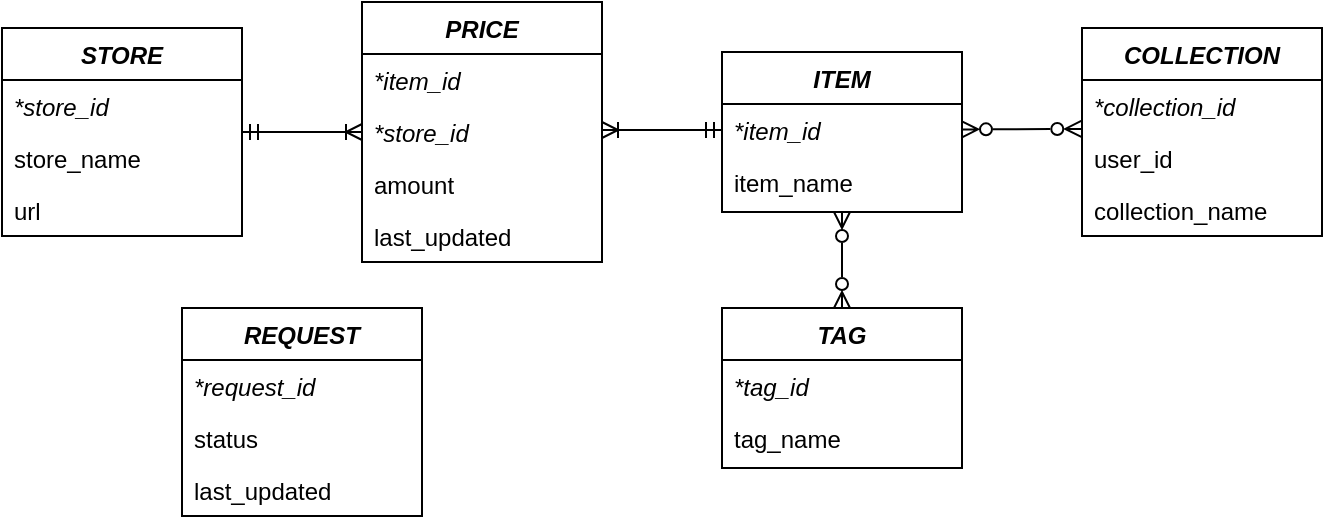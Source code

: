 <mxfile version="20.5.3" type="device"><diagram id="C5RBs43oDa-KdzZeNtuy" name="Page-1"><mxGraphModel dx="732" dy="676" grid="1" gridSize="10" guides="1" tooltips="1" connect="1" arrows="1" fold="1" page="1" pageScale="1" pageWidth="740" pageHeight="310" math="0" shadow="0"><root><mxCell id="WIyWlLk6GJQsqaUBKTNV-0"/><mxCell id="WIyWlLk6GJQsqaUBKTNV-1" parent="WIyWlLk6GJQsqaUBKTNV-0"/><mxCell id="WuBaJKPLwsWPTISZiBPg-0" value="STORE&#xA;" style="swimlane;fontStyle=3;align=center;verticalAlign=top;childLayout=stackLayout;horizontal=1;startSize=26;horizontalStack=0;resizeParent=1;resizeLast=0;collapsible=1;marginBottom=0;rounded=0;shadow=0;strokeWidth=1;" parent="WIyWlLk6GJQsqaUBKTNV-1" vertex="1"><mxGeometry x="40" y="40" width="120" height="104" as="geometry"><mxRectangle x="220" y="120" width="160" height="26" as="alternateBounds"/></mxGeometry></mxCell><mxCell id="WuBaJKPLwsWPTISZiBPg-1" value="*store_id" style="text;align=left;verticalAlign=top;spacingLeft=4;spacingRight=4;overflow=hidden;rotatable=0;points=[[0,0.5],[1,0.5]];portConstraint=eastwest;fontStyle=2" parent="WuBaJKPLwsWPTISZiBPg-0" vertex="1"><mxGeometry y="26" width="120" height="26" as="geometry"/></mxCell><mxCell id="WuBaJKPLwsWPTISZiBPg-2" value="store_name" style="text;align=left;verticalAlign=top;spacingLeft=4;spacingRight=4;overflow=hidden;rotatable=0;points=[[0,0.5],[1,0.5]];portConstraint=eastwest;rounded=0;shadow=0;html=0;" parent="WuBaJKPLwsWPTISZiBPg-0" vertex="1"><mxGeometry y="52" width="120" height="26" as="geometry"/></mxCell><mxCell id="WuBaJKPLwsWPTISZiBPg-3" value="url" style="text;align=left;verticalAlign=top;spacingLeft=4;spacingRight=4;overflow=hidden;rotatable=0;points=[[0,0.5],[1,0.5]];portConstraint=eastwest;rounded=0;shadow=0;html=0;" parent="WuBaJKPLwsWPTISZiBPg-0" vertex="1"><mxGeometry y="78" width="120" height="26" as="geometry"/></mxCell><mxCell id="WuBaJKPLwsWPTISZiBPg-4" style="edgeStyle=orthogonalEdgeStyle;rounded=0;orthogonalLoop=1;jettySize=auto;html=1;exitX=1;exitY=0.5;exitDx=0;exitDy=0;" parent="WuBaJKPLwsWPTISZiBPg-0" source="WuBaJKPLwsWPTISZiBPg-2" target="WuBaJKPLwsWPTISZiBPg-2" edge="1"><mxGeometry relative="1" as="geometry"/></mxCell><mxCell id="WuBaJKPLwsWPTISZiBPg-11" value="" style="edgeStyle=orthogonalEdgeStyle;rounded=0;orthogonalLoop=1;jettySize=auto;html=1;entryX=1;entryY=0.5;entryDx=0;entryDy=0;startArrow=ERoneToMany;startFill=0;endArrow=ERmandOne;endFill=0;exitX=0;exitY=0.5;exitDx=0;exitDy=0;" parent="WIyWlLk6GJQsqaUBKTNV-1" source="WuBaJKPLwsWPTISZiBPg-7" target="WuBaJKPLwsWPTISZiBPg-0" edge="1"><mxGeometry relative="1" as="geometry"/></mxCell><mxCell id="WuBaJKPLwsWPTISZiBPg-5" value="PRICE" style="swimlane;fontStyle=3;align=center;verticalAlign=top;childLayout=stackLayout;horizontal=1;startSize=26;horizontalStack=0;resizeParent=1;resizeLast=0;collapsible=1;marginBottom=0;rounded=0;shadow=0;strokeWidth=1;" parent="WIyWlLk6GJQsqaUBKTNV-1" vertex="1"><mxGeometry x="220" y="27" width="120" height="130" as="geometry"><mxRectangle x="220" y="120" width="160" height="26" as="alternateBounds"/></mxGeometry></mxCell><mxCell id="WuBaJKPLwsWPTISZiBPg-6" value="*item_id" style="text;align=left;verticalAlign=top;spacingLeft=4;spacingRight=4;overflow=hidden;rotatable=0;points=[[0,0.5],[1,0.5]];portConstraint=eastwest;fontStyle=2" parent="WuBaJKPLwsWPTISZiBPg-5" vertex="1"><mxGeometry y="26" width="120" height="26" as="geometry"/></mxCell><mxCell id="WuBaJKPLwsWPTISZiBPg-7" value="*store_id" style="text;align=left;verticalAlign=top;spacingLeft=4;spacingRight=4;overflow=hidden;rotatable=0;points=[[0,0.5],[1,0.5]];portConstraint=eastwest;rounded=0;shadow=0;html=0;fontStyle=2" parent="WuBaJKPLwsWPTISZiBPg-5" vertex="1"><mxGeometry y="52" width="120" height="26" as="geometry"/></mxCell><mxCell id="WuBaJKPLwsWPTISZiBPg-8" value="amount" style="text;align=left;verticalAlign=top;spacingLeft=4;spacingRight=4;overflow=hidden;rotatable=0;points=[[0,0.5],[1,0.5]];portConstraint=eastwest;rounded=0;shadow=0;html=0;" parent="WuBaJKPLwsWPTISZiBPg-5" vertex="1"><mxGeometry y="78" width="120" height="26" as="geometry"/></mxCell><mxCell id="WuBaJKPLwsWPTISZiBPg-9" style="edgeStyle=orthogonalEdgeStyle;rounded=0;orthogonalLoop=1;jettySize=auto;html=1;exitX=1;exitY=0.5;exitDx=0;exitDy=0;" parent="WuBaJKPLwsWPTISZiBPg-5" source="WuBaJKPLwsWPTISZiBPg-7" target="WuBaJKPLwsWPTISZiBPg-7" edge="1"><mxGeometry relative="1" as="geometry"/></mxCell><mxCell id="WuBaJKPLwsWPTISZiBPg-10" value="last_updated" style="text;align=left;verticalAlign=top;spacingLeft=4;spacingRight=4;overflow=hidden;rotatable=0;points=[[0,0.5],[1,0.5]];portConstraint=eastwest;rounded=0;shadow=0;html=0;" parent="WuBaJKPLwsWPTISZiBPg-5" vertex="1"><mxGeometry y="104" width="120" height="26" as="geometry"/></mxCell><mxCell id="WuBaJKPLwsWPTISZiBPg-32" value="" style="edgeStyle=none;rounded=0;orthogonalLoop=1;jettySize=auto;html=1;startArrow=ERzeroToMany;startFill=0;endArrow=ERzeroToMany;endFill=0;entryX=0.5;entryY=0;entryDx=0;entryDy=0;" parent="WIyWlLk6GJQsqaUBKTNV-1" source="WuBaJKPLwsWPTISZiBPg-12" target="WuBaJKPLwsWPTISZiBPg-28" edge="1"><mxGeometry relative="1" as="geometry"/></mxCell><mxCell id="WuBaJKPLwsWPTISZiBPg-12" value="ITEM" style="swimlane;fontStyle=3;align=center;verticalAlign=top;childLayout=stackLayout;horizontal=1;startSize=26;horizontalStack=0;resizeParent=1;resizeLast=0;collapsible=1;marginBottom=0;rounded=0;shadow=0;strokeWidth=1;" parent="WIyWlLk6GJQsqaUBKTNV-1" vertex="1"><mxGeometry x="400" y="52" width="120" height="80" as="geometry"><mxRectangle x="220" y="120" width="160" height="26" as="alternateBounds"/></mxGeometry></mxCell><mxCell id="WuBaJKPLwsWPTISZiBPg-13" value="*item_id" style="text;align=left;verticalAlign=top;spacingLeft=4;spacingRight=4;overflow=hidden;rotatable=0;points=[[0,0.5],[1,0.5]];portConstraint=eastwest;fontStyle=2" parent="WuBaJKPLwsWPTISZiBPg-12" vertex="1"><mxGeometry y="26" width="120" height="26" as="geometry"/></mxCell><mxCell id="WuBaJKPLwsWPTISZiBPg-14" value="item_name" style="text;align=left;verticalAlign=top;spacingLeft=4;spacingRight=4;overflow=hidden;rotatable=0;points=[[0,0.5],[1,0.5]];portConstraint=eastwest;rounded=0;shadow=0;html=0;" parent="WuBaJKPLwsWPTISZiBPg-12" vertex="1"><mxGeometry y="52" width="120" height="26" as="geometry"/></mxCell><mxCell id="WuBaJKPLwsWPTISZiBPg-16" style="edgeStyle=orthogonalEdgeStyle;rounded=0;orthogonalLoop=1;jettySize=auto;html=1;exitX=1;exitY=0.5;exitDx=0;exitDy=0;" parent="WuBaJKPLwsWPTISZiBPg-12" source="WuBaJKPLwsWPTISZiBPg-14" target="WuBaJKPLwsWPTISZiBPg-14" edge="1"><mxGeometry relative="1" as="geometry"/></mxCell><mxCell id="WuBaJKPLwsWPTISZiBPg-17" style="edgeStyle=orthogonalEdgeStyle;rounded=0;orthogonalLoop=1;jettySize=auto;html=1;exitX=0;exitY=0.5;exitDx=0;exitDy=0;startArrow=ERmandOne;startFill=0;endArrow=ERoneToMany;endFill=0;" parent="WIyWlLk6GJQsqaUBKTNV-1" source="WuBaJKPLwsWPTISZiBPg-13" edge="1"><mxGeometry relative="1" as="geometry"><mxPoint x="340" y="91" as="targetPoint"/></mxGeometry></mxCell><mxCell id="WuBaJKPLwsWPTISZiBPg-20" value="COLLECTION" style="swimlane;fontStyle=3;align=center;verticalAlign=top;childLayout=stackLayout;horizontal=1;startSize=26;horizontalStack=0;resizeParent=1;resizeLast=0;collapsible=1;marginBottom=0;rounded=0;shadow=0;strokeWidth=1;" parent="WIyWlLk6GJQsqaUBKTNV-1" vertex="1"><mxGeometry x="580" y="40" width="120" height="104" as="geometry"><mxRectangle x="220" y="120" width="160" height="26" as="alternateBounds"/></mxGeometry></mxCell><mxCell id="WuBaJKPLwsWPTISZiBPg-21" value="*collection_id" style="text;align=left;verticalAlign=top;spacingLeft=4;spacingRight=4;overflow=hidden;rotatable=0;points=[[0,0.5],[1,0.5]];portConstraint=eastwest;fontStyle=2" parent="WuBaJKPLwsWPTISZiBPg-20" vertex="1"><mxGeometry y="26" width="120" height="26" as="geometry"/></mxCell><mxCell id="WuBaJKPLwsWPTISZiBPg-22" value="user_id" style="text;align=left;verticalAlign=top;spacingLeft=4;spacingRight=4;overflow=hidden;rotatable=0;points=[[0,0.5],[1,0.5]];portConstraint=eastwest;rounded=0;shadow=0;html=0;" parent="WuBaJKPLwsWPTISZiBPg-20" vertex="1"><mxGeometry y="52" width="120" height="26" as="geometry"/></mxCell><mxCell id="WuBaJKPLwsWPTISZiBPg-23" value="collection_name" style="text;align=left;verticalAlign=top;spacingLeft=4;spacingRight=4;overflow=hidden;rotatable=0;points=[[0,0.5],[1,0.5]];portConstraint=eastwest;rounded=0;shadow=0;html=0;" parent="WuBaJKPLwsWPTISZiBPg-20" vertex="1"><mxGeometry y="78" width="120" height="26" as="geometry"/></mxCell><mxCell id="WuBaJKPLwsWPTISZiBPg-24" style="edgeStyle=orthogonalEdgeStyle;rounded=0;orthogonalLoop=1;jettySize=auto;html=1;exitX=1;exitY=0.5;exitDx=0;exitDy=0;" parent="WuBaJKPLwsWPTISZiBPg-20" source="WuBaJKPLwsWPTISZiBPg-22" target="WuBaJKPLwsWPTISZiBPg-22" edge="1"><mxGeometry relative="1" as="geometry"/></mxCell><mxCell id="WuBaJKPLwsWPTISZiBPg-26" value="" style="rounded=0;orthogonalLoop=1;jettySize=auto;html=1;startArrow=ERzeroToMany;startFill=0;endArrow=ERzeroToMany;endFill=0;entryX=-0.003;entryY=0.94;entryDx=0;entryDy=0;entryPerimeter=0;" parent="WIyWlLk6GJQsqaUBKTNV-1" source="WuBaJKPLwsWPTISZiBPg-13" target="WuBaJKPLwsWPTISZiBPg-21" edge="1"><mxGeometry relative="1" as="geometry"><mxPoint x="580" y="90" as="targetPoint"/></mxGeometry></mxCell><mxCell id="WuBaJKPLwsWPTISZiBPg-28" value="TAG" style="swimlane;fontStyle=3;align=center;verticalAlign=top;childLayout=stackLayout;horizontal=1;startSize=26;horizontalStack=0;resizeParent=1;resizeLast=0;collapsible=1;marginBottom=0;rounded=0;shadow=0;strokeWidth=1;" parent="WIyWlLk6GJQsqaUBKTNV-1" vertex="1"><mxGeometry x="400" y="180" width="120" height="80" as="geometry"><mxRectangle x="220" y="120" width="160" height="26" as="alternateBounds"/></mxGeometry></mxCell><mxCell id="WuBaJKPLwsWPTISZiBPg-29" value="*tag_id" style="text;align=left;verticalAlign=top;spacingLeft=4;spacingRight=4;overflow=hidden;rotatable=0;points=[[0,0.5],[1,0.5]];portConstraint=eastwest;fontStyle=2" parent="WuBaJKPLwsWPTISZiBPg-28" vertex="1"><mxGeometry y="26" width="120" height="26" as="geometry"/></mxCell><mxCell id="WuBaJKPLwsWPTISZiBPg-30" value="tag_name" style="text;align=left;verticalAlign=top;spacingLeft=4;spacingRight=4;overflow=hidden;rotatable=0;points=[[0,0.5],[1,0.5]];portConstraint=eastwest;rounded=0;shadow=0;html=0;" parent="WuBaJKPLwsWPTISZiBPg-28" vertex="1"><mxGeometry y="52" width="120" height="26" as="geometry"/></mxCell><mxCell id="WuBaJKPLwsWPTISZiBPg-31" style="edgeStyle=orthogonalEdgeStyle;rounded=0;orthogonalLoop=1;jettySize=auto;html=1;exitX=1;exitY=0.5;exitDx=0;exitDy=0;" parent="WuBaJKPLwsWPTISZiBPg-28" source="WuBaJKPLwsWPTISZiBPg-30" target="WuBaJKPLwsWPTISZiBPg-30" edge="1"><mxGeometry relative="1" as="geometry"/></mxCell><mxCell id="WuBaJKPLwsWPTISZiBPg-33" value="REQUEST" style="swimlane;fontStyle=3;align=center;verticalAlign=top;childLayout=stackLayout;horizontal=1;startSize=26;horizontalStack=0;resizeParent=1;resizeLast=0;collapsible=1;marginBottom=0;rounded=0;shadow=0;strokeWidth=1;" parent="WIyWlLk6GJQsqaUBKTNV-1" vertex="1"><mxGeometry x="130" y="180" width="120" height="104" as="geometry"><mxRectangle x="220" y="120" width="160" height="26" as="alternateBounds"/></mxGeometry></mxCell><mxCell id="WuBaJKPLwsWPTISZiBPg-34" value="*request_id" style="text;align=left;verticalAlign=top;spacingLeft=4;spacingRight=4;overflow=hidden;rotatable=0;points=[[0,0.5],[1,0.5]];portConstraint=eastwest;fontStyle=2" parent="WuBaJKPLwsWPTISZiBPg-33" vertex="1"><mxGeometry y="26" width="120" height="26" as="geometry"/></mxCell><mxCell id="WuBaJKPLwsWPTISZiBPg-35" value="status" style="text;align=left;verticalAlign=top;spacingLeft=4;spacingRight=4;overflow=hidden;rotatable=0;points=[[0,0.5],[1,0.5]];portConstraint=eastwest;rounded=0;shadow=0;html=0;" parent="WuBaJKPLwsWPTISZiBPg-33" vertex="1"><mxGeometry y="52" width="120" height="26" as="geometry"/></mxCell><mxCell id="WuBaJKPLwsWPTISZiBPg-36" value="last_updated" style="text;align=left;verticalAlign=top;spacingLeft=4;spacingRight=4;overflow=hidden;rotatable=0;points=[[0,0.5],[1,0.5]];portConstraint=eastwest;rounded=0;shadow=0;html=0;" parent="WuBaJKPLwsWPTISZiBPg-33" vertex="1"><mxGeometry y="78" width="120" height="26" as="geometry"/></mxCell><mxCell id="WuBaJKPLwsWPTISZiBPg-37" style="edgeStyle=orthogonalEdgeStyle;rounded=0;orthogonalLoop=1;jettySize=auto;html=1;exitX=1;exitY=0.5;exitDx=0;exitDy=0;" parent="WuBaJKPLwsWPTISZiBPg-33" source="WuBaJKPLwsWPTISZiBPg-35" target="WuBaJKPLwsWPTISZiBPg-35" edge="1"><mxGeometry relative="1" as="geometry"/></mxCell></root></mxGraphModel></diagram></mxfile>